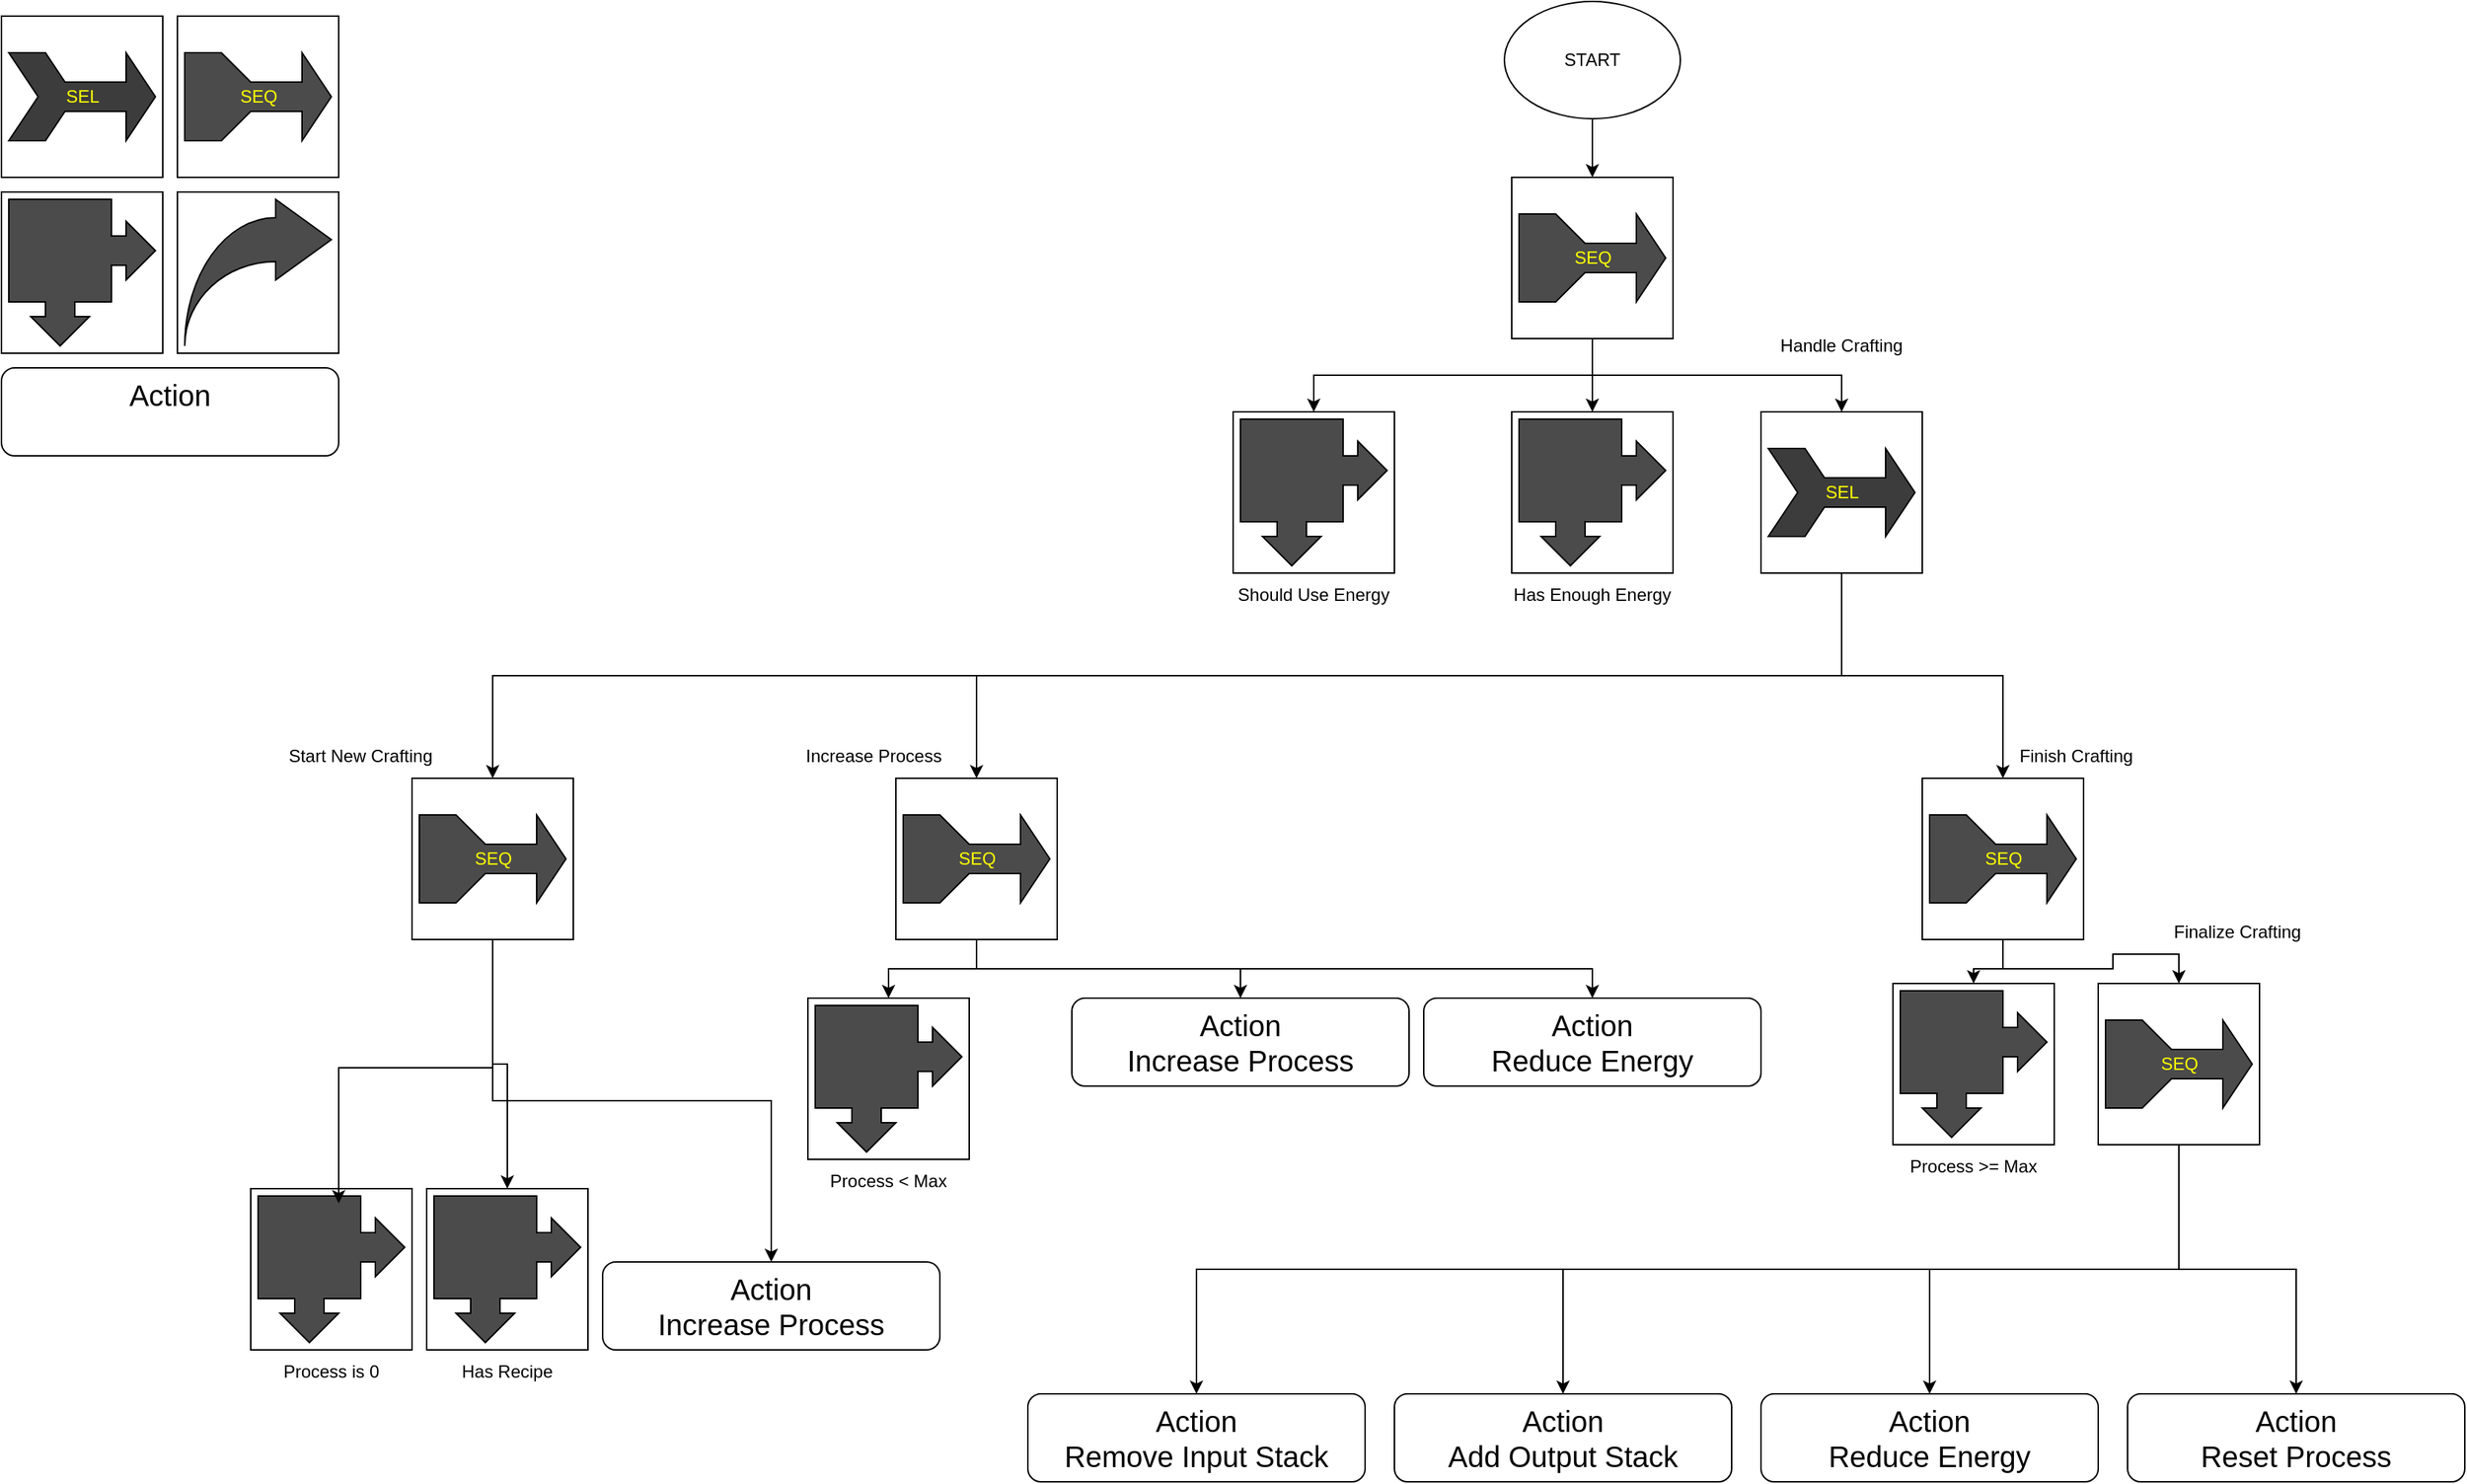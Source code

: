 <mxfile version="26.2.2">
  <diagram name="Page-1" id="Nov4y1p_37BjrdmHnd_-">
    <mxGraphModel dx="2040" dy="1270" grid="1" gridSize="10" guides="1" tooltips="1" connect="1" arrows="1" fold="1" page="1" pageScale="1" pageWidth="1920" pageHeight="1080" math="0" shadow="0">
      <root>
        <mxCell id="0" />
        <mxCell id="1" parent="0" />
        <mxCell id="3YEScGpgQlPYdo0poo50-9" value="" style="group;fontColor=#FFFF00;" vertex="1" connectable="0" parent="1">
          <mxGeometry x="30" y="20" width="110" height="110" as="geometry" />
        </mxCell>
        <mxCell id="3YEScGpgQlPYdo0poo50-7" value="" style="whiteSpace=wrap;html=1;aspect=fixed;" vertex="1" parent="3YEScGpgQlPYdo0poo50-9">
          <mxGeometry width="110" height="110" as="geometry" />
        </mxCell>
        <mxCell id="3YEScGpgQlPYdo0poo50-8" value="&lt;font style=&quot;color: rgb(255, 255, 0);&quot;&gt;SEL&lt;/font&gt;" style="html=1;shadow=0;dashed=0;align=center;verticalAlign=middle;shape=mxgraph.arrows2.tailedNotchedArrow;dy1=10;dx1=20;notch=20;arrowHead=20;dx2=25;dy2=30;fillColor=#3C3C3C;" vertex="1" parent="3YEScGpgQlPYdo0poo50-9">
          <mxGeometry x="5" y="25" width="100" height="60" as="geometry" />
        </mxCell>
        <mxCell id="3YEScGpgQlPYdo0poo50-12" value="" style="group" vertex="1" connectable="0" parent="1">
          <mxGeometry x="1340" y="540" width="110" height="110" as="geometry" />
        </mxCell>
        <mxCell id="3YEScGpgQlPYdo0poo50-1" value="" style="whiteSpace=wrap;html=1;aspect=fixed;" vertex="1" parent="3YEScGpgQlPYdo0poo50-12">
          <mxGeometry width="110" height="110" as="geometry" />
        </mxCell>
        <mxCell id="3YEScGpgQlPYdo0poo50-11" value="&lt;font style=&quot;color: rgb(255, 255, 0);&quot;&gt;SEQ&lt;/font&gt;" style="html=1;shadow=0;dashed=0;align=center;verticalAlign=middle;shape=mxgraph.arrows2.tailedArrow;dy1=10;dx1=20;notch=0;arrowHead=20;dx2=25;dy2=30;fillColor=#4B4B4B;" vertex="1" parent="3YEScGpgQlPYdo0poo50-12">
          <mxGeometry x="5" y="25" width="100" height="60" as="geometry" />
        </mxCell>
        <mxCell id="3YEScGpgQlPYdo0poo50-13" value="" style="group" vertex="1" connectable="0" parent="1">
          <mxGeometry x="870" y="290" width="110" height="110" as="geometry" />
        </mxCell>
        <mxCell id="3YEScGpgQlPYdo0poo50-14" value="" style="whiteSpace=wrap;html=1;aspect=fixed;" vertex="1" parent="3YEScGpgQlPYdo0poo50-13">
          <mxGeometry width="110" height="110" as="geometry" />
        </mxCell>
        <mxCell id="3YEScGpgQlPYdo0poo50-16" value="" style="html=1;shadow=0;dashed=0;align=center;verticalAlign=middle;shape=mxgraph.arrows2.calloutDouble90Arrow;dy1=10;dx1=20;dx2=70;dy2=70;arrowHead=10;fillColor=#4B4B4B;" vertex="1" parent="3YEScGpgQlPYdo0poo50-13">
          <mxGeometry x="5" y="5" width="100" height="100" as="geometry" />
        </mxCell>
        <mxCell id="3YEScGpgQlPYdo0poo50-17" value="Action&lt;div&gt;&lt;br&gt;&lt;/div&gt;" style="rounded=1;whiteSpace=wrap;html=1;fontSize=20;" vertex="1" parent="1">
          <mxGeometry x="30" y="260" width="230" height="60" as="geometry" />
        </mxCell>
        <mxCell id="3YEScGpgQlPYdo0poo50-18" value="" style="group" vertex="1" connectable="0" parent="1">
          <mxGeometry x="150" y="140" width="110" height="110" as="geometry" />
        </mxCell>
        <mxCell id="3YEScGpgQlPYdo0poo50-19" value="" style="whiteSpace=wrap;html=1;aspect=fixed;" vertex="1" parent="3YEScGpgQlPYdo0poo50-18">
          <mxGeometry width="110" height="110" as="geometry" />
        </mxCell>
        <mxCell id="3YEScGpgQlPYdo0poo50-21" value="" style="html=1;shadow=0;dashed=0;align=center;verticalAlign=middle;shape=mxgraph.arrows2.jumpInArrow;dy=15;dx=38;arrowHead=55;fillColor=#4B4B4B;" vertex="1" parent="3YEScGpgQlPYdo0poo50-18">
          <mxGeometry x="5" y="5" width="100" height="100" as="geometry" />
        </mxCell>
        <mxCell id="3YEScGpgQlPYdo0poo50-26" style="edgeStyle=orthogonalEdgeStyle;rounded=0;orthogonalLoop=1;jettySize=auto;html=1;exitX=0.5;exitY=1;exitDx=0;exitDy=0;" edge="1" parent="1" source="3YEScGpgQlPYdo0poo50-22" target="3YEScGpgQlPYdo0poo50-24">
          <mxGeometry relative="1" as="geometry" />
        </mxCell>
        <mxCell id="3YEScGpgQlPYdo0poo50-22" value="START" style="ellipse;whiteSpace=wrap;html=1;" vertex="1" parent="1">
          <mxGeometry x="1055" y="10" width="120" height="80" as="geometry" />
        </mxCell>
        <mxCell id="3YEScGpgQlPYdo0poo50-23" value="" style="group" vertex="1" connectable="0" parent="1">
          <mxGeometry x="1060" y="130" width="110" height="110" as="geometry" />
        </mxCell>
        <mxCell id="3YEScGpgQlPYdo0poo50-24" value="" style="whiteSpace=wrap;html=1;aspect=fixed;" vertex="1" parent="3YEScGpgQlPYdo0poo50-23">
          <mxGeometry width="110" height="110" as="geometry" />
        </mxCell>
        <mxCell id="3YEScGpgQlPYdo0poo50-25" value="&lt;font style=&quot;color: rgb(255, 255, 0);&quot;&gt;SEQ&lt;/font&gt;" style="html=1;shadow=0;dashed=0;align=center;verticalAlign=middle;shape=mxgraph.arrows2.tailedArrow;dy1=10;dx1=20;notch=0;arrowHead=20;dx2=25;dy2=30;fillColor=#4B4B4B;" vertex="1" parent="3YEScGpgQlPYdo0poo50-23">
          <mxGeometry x="5" y="25" width="100" height="60" as="geometry" />
        </mxCell>
        <mxCell id="3YEScGpgQlPYdo0poo50-27" style="edgeStyle=orthogonalEdgeStyle;rounded=0;orthogonalLoop=1;jettySize=auto;html=1;exitX=0.5;exitY=1;exitDx=0;exitDy=0;" edge="1" parent="1" source="3YEScGpgQlPYdo0poo50-24" target="3YEScGpgQlPYdo0poo50-14">
          <mxGeometry relative="1" as="geometry" />
        </mxCell>
        <mxCell id="3YEScGpgQlPYdo0poo50-29" value="Should Use Energy" style="text;html=1;align=center;verticalAlign=middle;whiteSpace=wrap;rounded=0;" vertex="1" parent="1">
          <mxGeometry x="870" y="400" width="110" height="30" as="geometry" />
        </mxCell>
        <mxCell id="3YEScGpgQlPYdo0poo50-30" value="" style="group" vertex="1" connectable="0" parent="1">
          <mxGeometry x="30" y="140" width="110" height="110" as="geometry" />
        </mxCell>
        <mxCell id="3YEScGpgQlPYdo0poo50-31" value="" style="whiteSpace=wrap;html=1;aspect=fixed;" vertex="1" parent="3YEScGpgQlPYdo0poo50-30">
          <mxGeometry width="110" height="110" as="geometry" />
        </mxCell>
        <mxCell id="3YEScGpgQlPYdo0poo50-32" value="" style="html=1;shadow=0;dashed=0;align=center;verticalAlign=middle;shape=mxgraph.arrows2.calloutDouble90Arrow;dy1=10;dx1=20;dx2=70;dy2=70;arrowHead=10;fillColor=#4B4B4B;" vertex="1" parent="3YEScGpgQlPYdo0poo50-30">
          <mxGeometry x="5" y="5" width="100" height="100" as="geometry" />
        </mxCell>
        <mxCell id="3YEScGpgQlPYdo0poo50-33" value="" style="group" vertex="1" connectable="0" parent="1">
          <mxGeometry x="1060" y="290" width="110" height="110" as="geometry" />
        </mxCell>
        <mxCell id="3YEScGpgQlPYdo0poo50-34" value="" style="whiteSpace=wrap;html=1;aspect=fixed;" vertex="1" parent="3YEScGpgQlPYdo0poo50-33">
          <mxGeometry width="110" height="110" as="geometry" />
        </mxCell>
        <mxCell id="3YEScGpgQlPYdo0poo50-35" value="" style="html=1;shadow=0;dashed=0;align=center;verticalAlign=middle;shape=mxgraph.arrows2.calloutDouble90Arrow;dy1=10;dx1=20;dx2=70;dy2=70;arrowHead=10;fillColor=#4B4B4B;" vertex="1" parent="3YEScGpgQlPYdo0poo50-33">
          <mxGeometry x="5" y="5" width="100" height="100" as="geometry" />
        </mxCell>
        <mxCell id="3YEScGpgQlPYdo0poo50-36" style="edgeStyle=orthogonalEdgeStyle;rounded=0;orthogonalLoop=1;jettySize=auto;html=1;exitX=0.5;exitY=1;exitDx=0;exitDy=0;entryX=0.5;entryY=0;entryDx=0;entryDy=0;" edge="1" parent="1" source="3YEScGpgQlPYdo0poo50-24" target="3YEScGpgQlPYdo0poo50-34">
          <mxGeometry relative="1" as="geometry" />
        </mxCell>
        <mxCell id="3YEScGpgQlPYdo0poo50-37" value="Has Enough Energy" style="text;html=1;align=center;verticalAlign=middle;whiteSpace=wrap;rounded=0;" vertex="1" parent="1">
          <mxGeometry x="1060" y="400" width="110" height="30" as="geometry" />
        </mxCell>
        <mxCell id="3YEScGpgQlPYdo0poo50-42" value="Handle Crafting" style="text;html=1;align=center;verticalAlign=middle;whiteSpace=wrap;rounded=0;" vertex="1" parent="1">
          <mxGeometry x="1230" y="230" width="110" height="30" as="geometry" />
        </mxCell>
        <mxCell id="3YEScGpgQlPYdo0poo50-43" value="" style="group;fontColor=#FFFF00;" vertex="1" connectable="0" parent="1">
          <mxGeometry x="1230" y="290" width="110" height="110" as="geometry" />
        </mxCell>
        <mxCell id="3YEScGpgQlPYdo0poo50-44" value="" style="whiteSpace=wrap;html=1;aspect=fixed;" vertex="1" parent="3YEScGpgQlPYdo0poo50-43">
          <mxGeometry width="110" height="110" as="geometry" />
        </mxCell>
        <mxCell id="3YEScGpgQlPYdo0poo50-45" value="&lt;font style=&quot;color: rgb(255, 255, 0);&quot;&gt;SEL&lt;/font&gt;" style="html=1;shadow=0;dashed=0;align=center;verticalAlign=middle;shape=mxgraph.arrows2.tailedNotchedArrow;dy1=10;dx1=20;notch=20;arrowHead=20;dx2=25;dy2=30;fillColor=#3C3C3C;" vertex="1" parent="3YEScGpgQlPYdo0poo50-43">
          <mxGeometry x="5" y="25" width="100" height="60" as="geometry" />
        </mxCell>
        <mxCell id="3YEScGpgQlPYdo0poo50-46" style="edgeStyle=orthogonalEdgeStyle;rounded=0;orthogonalLoop=1;jettySize=auto;html=1;exitX=0.5;exitY=1;exitDx=0;exitDy=0;" edge="1" parent="1" source="3YEScGpgQlPYdo0poo50-24" target="3YEScGpgQlPYdo0poo50-44">
          <mxGeometry relative="1" as="geometry" />
        </mxCell>
        <mxCell id="3YEScGpgQlPYdo0poo50-47" value="Finish Crafting" style="text;html=1;align=center;verticalAlign=middle;whiteSpace=wrap;rounded=0;" vertex="1" parent="1">
          <mxGeometry x="1390" y="510" width="110" height="30" as="geometry" />
        </mxCell>
        <mxCell id="3YEScGpgQlPYdo0poo50-48" value="" style="group" vertex="1" connectable="0" parent="1">
          <mxGeometry x="310" y="540" width="110" height="110" as="geometry" />
        </mxCell>
        <mxCell id="3YEScGpgQlPYdo0poo50-49" value="" style="whiteSpace=wrap;html=1;aspect=fixed;" vertex="1" parent="3YEScGpgQlPYdo0poo50-48">
          <mxGeometry width="110" height="110" as="geometry" />
        </mxCell>
        <mxCell id="3YEScGpgQlPYdo0poo50-50" value="&lt;font style=&quot;color: rgb(255, 255, 0);&quot;&gt;SEQ&lt;/font&gt;" style="html=1;shadow=0;dashed=0;align=center;verticalAlign=middle;shape=mxgraph.arrows2.tailedArrow;dy1=10;dx1=20;notch=0;arrowHead=20;dx2=25;dy2=30;fillColor=#4B4B4B;" vertex="1" parent="3YEScGpgQlPYdo0poo50-48">
          <mxGeometry x="5" y="25" width="100" height="60" as="geometry" />
        </mxCell>
        <mxCell id="3YEScGpgQlPYdo0poo50-51" value="Start New Crafting" style="text;html=1;align=center;verticalAlign=middle;whiteSpace=wrap;rounded=0;" vertex="1" parent="1">
          <mxGeometry x="220" y="510" width="110" height="30" as="geometry" />
        </mxCell>
        <mxCell id="3YEScGpgQlPYdo0poo50-52" value="" style="group" vertex="1" connectable="0" parent="1">
          <mxGeometry x="150" y="20" width="110" height="110" as="geometry" />
        </mxCell>
        <mxCell id="3YEScGpgQlPYdo0poo50-53" value="" style="whiteSpace=wrap;html=1;aspect=fixed;" vertex="1" parent="3YEScGpgQlPYdo0poo50-52">
          <mxGeometry width="110" height="110" as="geometry" />
        </mxCell>
        <mxCell id="3YEScGpgQlPYdo0poo50-54" value="&lt;font style=&quot;color: rgb(255, 255, 0);&quot;&gt;SEQ&lt;/font&gt;" style="html=1;shadow=0;dashed=0;align=center;verticalAlign=middle;shape=mxgraph.arrows2.tailedArrow;dy1=10;dx1=20;notch=0;arrowHead=20;dx2=25;dy2=30;fillColor=#4B4B4B;" vertex="1" parent="3YEScGpgQlPYdo0poo50-52">
          <mxGeometry x="5" y="25" width="100" height="60" as="geometry" />
        </mxCell>
        <mxCell id="3YEScGpgQlPYdo0poo50-55" value="" style="group" vertex="1" connectable="0" parent="1">
          <mxGeometry x="640" y="540" width="110" height="110" as="geometry" />
        </mxCell>
        <mxCell id="3YEScGpgQlPYdo0poo50-56" value="" style="whiteSpace=wrap;html=1;aspect=fixed;" vertex="1" parent="3YEScGpgQlPYdo0poo50-55">
          <mxGeometry width="110" height="110" as="geometry" />
        </mxCell>
        <mxCell id="3YEScGpgQlPYdo0poo50-57" value="&lt;font style=&quot;color: rgb(255, 255, 0);&quot;&gt;SEQ&lt;/font&gt;" style="html=1;shadow=0;dashed=0;align=center;verticalAlign=middle;shape=mxgraph.arrows2.tailedArrow;dy1=10;dx1=20;notch=0;arrowHead=20;dx2=25;dy2=30;fillColor=#4B4B4B;" vertex="1" parent="3YEScGpgQlPYdo0poo50-55">
          <mxGeometry x="5" y="25" width="100" height="60" as="geometry" />
        </mxCell>
        <mxCell id="3YEScGpgQlPYdo0poo50-58" value="Increase Process" style="text;html=1;align=center;verticalAlign=middle;whiteSpace=wrap;rounded=0;" vertex="1" parent="1">
          <mxGeometry x="570" y="510" width="110" height="30" as="geometry" />
        </mxCell>
        <mxCell id="3YEScGpgQlPYdo0poo50-59" style="edgeStyle=orthogonalEdgeStyle;rounded=0;orthogonalLoop=1;jettySize=auto;html=1;exitX=0.5;exitY=1;exitDx=0;exitDy=0;" edge="1" parent="1" source="3YEScGpgQlPYdo0poo50-44" target="3YEScGpgQlPYdo0poo50-49">
          <mxGeometry relative="1" as="geometry" />
        </mxCell>
        <mxCell id="3YEScGpgQlPYdo0poo50-60" style="edgeStyle=orthogonalEdgeStyle;rounded=0;orthogonalLoop=1;jettySize=auto;html=1;exitX=0.5;exitY=1;exitDx=0;exitDy=0;" edge="1" parent="1" source="3YEScGpgQlPYdo0poo50-44" target="3YEScGpgQlPYdo0poo50-56">
          <mxGeometry relative="1" as="geometry" />
        </mxCell>
        <mxCell id="3YEScGpgQlPYdo0poo50-61" style="edgeStyle=orthogonalEdgeStyle;rounded=0;orthogonalLoop=1;jettySize=auto;html=1;exitX=0.5;exitY=1;exitDx=0;exitDy=0;" edge="1" parent="1" source="3YEScGpgQlPYdo0poo50-44" target="3YEScGpgQlPYdo0poo50-1">
          <mxGeometry relative="1" as="geometry" />
        </mxCell>
        <mxCell id="3YEScGpgQlPYdo0poo50-62" value="" style="group" vertex="1" connectable="0" parent="1">
          <mxGeometry x="200" y="820" width="110" height="110" as="geometry" />
        </mxCell>
        <mxCell id="3YEScGpgQlPYdo0poo50-63" value="" style="whiteSpace=wrap;html=1;aspect=fixed;" vertex="1" parent="3YEScGpgQlPYdo0poo50-62">
          <mxGeometry width="110" height="110" as="geometry" />
        </mxCell>
        <mxCell id="3YEScGpgQlPYdo0poo50-64" value="" style="html=1;shadow=0;dashed=0;align=center;verticalAlign=middle;shape=mxgraph.arrows2.calloutDouble90Arrow;dy1=10;dx1=20;dx2=70;dy2=70;arrowHead=10;fillColor=#4B4B4B;" vertex="1" parent="3YEScGpgQlPYdo0poo50-62">
          <mxGeometry x="5" y="5" width="100" height="100" as="geometry" />
        </mxCell>
        <mxCell id="3YEScGpgQlPYdo0poo50-65" value="Process is 0" style="text;html=1;align=center;verticalAlign=middle;whiteSpace=wrap;rounded=0;" vertex="1" parent="1">
          <mxGeometry x="200" y="930" width="110" height="30" as="geometry" />
        </mxCell>
        <mxCell id="3YEScGpgQlPYdo0poo50-66" value="" style="group" vertex="1" connectable="0" parent="1">
          <mxGeometry x="320" y="820" width="110" height="110" as="geometry" />
        </mxCell>
        <mxCell id="3YEScGpgQlPYdo0poo50-67" value="" style="whiteSpace=wrap;html=1;aspect=fixed;" vertex="1" parent="3YEScGpgQlPYdo0poo50-66">
          <mxGeometry width="110" height="110" as="geometry" />
        </mxCell>
        <mxCell id="3YEScGpgQlPYdo0poo50-68" value="" style="html=1;shadow=0;dashed=0;align=center;verticalAlign=middle;shape=mxgraph.arrows2.calloutDouble90Arrow;dy1=10;dx1=20;dx2=70;dy2=70;arrowHead=10;fillColor=#4B4B4B;" vertex="1" parent="3YEScGpgQlPYdo0poo50-66">
          <mxGeometry x="5" y="5" width="100" height="100" as="geometry" />
        </mxCell>
        <mxCell id="3YEScGpgQlPYdo0poo50-69" value="Has Recipe" style="text;html=1;align=center;verticalAlign=middle;whiteSpace=wrap;rounded=0;" vertex="1" parent="1">
          <mxGeometry x="320" y="930" width="110" height="30" as="geometry" />
        </mxCell>
        <mxCell id="3YEScGpgQlPYdo0poo50-70" style="edgeStyle=orthogonalEdgeStyle;rounded=0;orthogonalLoop=1;jettySize=auto;html=1;exitX=0.5;exitY=1;exitDx=0;exitDy=0;entryX=0.55;entryY=0.05;entryDx=0;entryDy=0;entryPerimeter=0;" edge="1" parent="1" source="3YEScGpgQlPYdo0poo50-49" target="3YEScGpgQlPYdo0poo50-64">
          <mxGeometry relative="1" as="geometry" />
        </mxCell>
        <mxCell id="3YEScGpgQlPYdo0poo50-71" style="edgeStyle=orthogonalEdgeStyle;rounded=0;orthogonalLoop=1;jettySize=auto;html=1;exitX=0.5;exitY=1;exitDx=0;exitDy=0;entryX=0.5;entryY=0;entryDx=0;entryDy=0;" edge="1" parent="1" source="3YEScGpgQlPYdo0poo50-49" target="3YEScGpgQlPYdo0poo50-67">
          <mxGeometry relative="1" as="geometry" />
        </mxCell>
        <mxCell id="3YEScGpgQlPYdo0poo50-72" value="Action&lt;div&gt;Increase Process&lt;/div&gt;" style="rounded=1;whiteSpace=wrap;html=1;fontSize=20;" vertex="1" parent="1">
          <mxGeometry x="440" y="870" width="230" height="60" as="geometry" />
        </mxCell>
        <mxCell id="3YEScGpgQlPYdo0poo50-73" style="edgeStyle=orthogonalEdgeStyle;rounded=0;orthogonalLoop=1;jettySize=auto;html=1;exitX=0.5;exitY=1;exitDx=0;exitDy=0;" edge="1" parent="1" source="3YEScGpgQlPYdo0poo50-49" target="3YEScGpgQlPYdo0poo50-72">
          <mxGeometry relative="1" as="geometry" />
        </mxCell>
        <mxCell id="3YEScGpgQlPYdo0poo50-74" value="Action&lt;div&gt;Increase Process&lt;/div&gt;" style="rounded=1;whiteSpace=wrap;html=1;fontSize=20;" vertex="1" parent="1">
          <mxGeometry x="760" y="690" width="230" height="60" as="geometry" />
        </mxCell>
        <mxCell id="3YEScGpgQlPYdo0poo50-75" value="" style="group" vertex="1" connectable="0" parent="1">
          <mxGeometry x="580" y="690" width="110" height="110" as="geometry" />
        </mxCell>
        <mxCell id="3YEScGpgQlPYdo0poo50-76" value="" style="whiteSpace=wrap;html=1;aspect=fixed;" vertex="1" parent="3YEScGpgQlPYdo0poo50-75">
          <mxGeometry width="110" height="110" as="geometry" />
        </mxCell>
        <mxCell id="3YEScGpgQlPYdo0poo50-77" value="" style="html=1;shadow=0;dashed=0;align=center;verticalAlign=middle;shape=mxgraph.arrows2.calloutDouble90Arrow;dy1=10;dx1=20;dx2=70;dy2=70;arrowHead=10;fillColor=#4B4B4B;" vertex="1" parent="3YEScGpgQlPYdo0poo50-75">
          <mxGeometry x="5" y="5" width="100" height="100" as="geometry" />
        </mxCell>
        <mxCell id="3YEScGpgQlPYdo0poo50-78" style="edgeStyle=orthogonalEdgeStyle;rounded=0;orthogonalLoop=1;jettySize=auto;html=1;exitX=0.5;exitY=1;exitDx=0;exitDy=0;entryX=0.5;entryY=0;entryDx=0;entryDy=0;" edge="1" parent="1" source="3YEScGpgQlPYdo0poo50-56" target="3YEScGpgQlPYdo0poo50-76">
          <mxGeometry relative="1" as="geometry" />
        </mxCell>
        <mxCell id="3YEScGpgQlPYdo0poo50-79" style="edgeStyle=orthogonalEdgeStyle;rounded=0;orthogonalLoop=1;jettySize=auto;html=1;exitX=0.5;exitY=1;exitDx=0;exitDy=0;" edge="1" parent="1" source="3YEScGpgQlPYdo0poo50-56" target="3YEScGpgQlPYdo0poo50-74">
          <mxGeometry relative="1" as="geometry" />
        </mxCell>
        <mxCell id="3YEScGpgQlPYdo0poo50-80" value="Process &amp;gt;= Max" style="text;html=1;align=center;verticalAlign=middle;whiteSpace=wrap;rounded=0;" vertex="1" parent="1">
          <mxGeometry x="1320" y="790" width="110" height="30" as="geometry" />
        </mxCell>
        <mxCell id="3YEScGpgQlPYdo0poo50-81" value="" style="group" vertex="1" connectable="0" parent="1">
          <mxGeometry x="1320" y="680" width="110" height="110" as="geometry" />
        </mxCell>
        <mxCell id="3YEScGpgQlPYdo0poo50-82" value="" style="whiteSpace=wrap;html=1;aspect=fixed;" vertex="1" parent="3YEScGpgQlPYdo0poo50-81">
          <mxGeometry width="110" height="110" as="geometry" />
        </mxCell>
        <mxCell id="3YEScGpgQlPYdo0poo50-83" value="" style="html=1;shadow=0;dashed=0;align=center;verticalAlign=middle;shape=mxgraph.arrows2.calloutDouble90Arrow;dy1=10;dx1=20;dx2=70;dy2=70;arrowHead=10;fillColor=#4B4B4B;" vertex="1" parent="3YEScGpgQlPYdo0poo50-81">
          <mxGeometry x="5" y="5" width="100" height="100" as="geometry" />
        </mxCell>
        <mxCell id="3YEScGpgQlPYdo0poo50-84" value="" style="group" vertex="1" connectable="0" parent="1">
          <mxGeometry x="1460" y="680" width="110" height="110" as="geometry" />
        </mxCell>
        <mxCell id="3YEScGpgQlPYdo0poo50-85" value="" style="whiteSpace=wrap;html=1;aspect=fixed;" vertex="1" parent="3YEScGpgQlPYdo0poo50-84">
          <mxGeometry width="110" height="110" as="geometry" />
        </mxCell>
        <mxCell id="3YEScGpgQlPYdo0poo50-86" value="&lt;font style=&quot;color: rgb(255, 255, 0);&quot;&gt;SEQ&lt;/font&gt;" style="html=1;shadow=0;dashed=0;align=center;verticalAlign=middle;shape=mxgraph.arrows2.tailedArrow;dy1=10;dx1=20;notch=0;arrowHead=20;dx2=25;dy2=30;fillColor=#4B4B4B;" vertex="1" parent="3YEScGpgQlPYdo0poo50-84">
          <mxGeometry x="5" y="25" width="100" height="60" as="geometry" />
        </mxCell>
        <mxCell id="3YEScGpgQlPYdo0poo50-87" style="edgeStyle=orthogonalEdgeStyle;rounded=0;orthogonalLoop=1;jettySize=auto;html=1;exitX=0.5;exitY=1;exitDx=0;exitDy=0;" edge="1" parent="1" source="3YEScGpgQlPYdo0poo50-1" target="3YEScGpgQlPYdo0poo50-82">
          <mxGeometry relative="1" as="geometry" />
        </mxCell>
        <mxCell id="3YEScGpgQlPYdo0poo50-88" style="edgeStyle=orthogonalEdgeStyle;rounded=0;orthogonalLoop=1;jettySize=auto;html=1;exitX=0.5;exitY=1;exitDx=0;exitDy=0;" edge="1" parent="1" source="3YEScGpgQlPYdo0poo50-1" target="3YEScGpgQlPYdo0poo50-85">
          <mxGeometry relative="1" as="geometry" />
        </mxCell>
        <mxCell id="3YEScGpgQlPYdo0poo50-89" value="Finalize Crafting" style="text;html=1;align=center;verticalAlign=middle;whiteSpace=wrap;rounded=0;" vertex="1" parent="1">
          <mxGeometry x="1500" y="630" width="110" height="30" as="geometry" />
        </mxCell>
        <mxCell id="3YEScGpgQlPYdo0poo50-90" value="Action&lt;div&gt;Remove Input Stack&lt;/div&gt;" style="rounded=1;whiteSpace=wrap;html=1;fontSize=20;" vertex="1" parent="1">
          <mxGeometry x="730" y="960" width="230" height="60" as="geometry" />
        </mxCell>
        <mxCell id="3YEScGpgQlPYdo0poo50-91" style="edgeStyle=orthogonalEdgeStyle;rounded=0;orthogonalLoop=1;jettySize=auto;html=1;exitX=0.5;exitY=1;exitDx=0;exitDy=0;" edge="1" parent="1" source="3YEScGpgQlPYdo0poo50-85" target="3YEScGpgQlPYdo0poo50-90">
          <mxGeometry relative="1" as="geometry" />
        </mxCell>
        <mxCell id="3YEScGpgQlPYdo0poo50-92" value="Action&lt;div&gt;Add Output Stack&lt;/div&gt;" style="rounded=1;whiteSpace=wrap;html=1;fontSize=20;" vertex="1" parent="1">
          <mxGeometry x="980" y="960" width="230" height="60" as="geometry" />
        </mxCell>
        <mxCell id="3YEScGpgQlPYdo0poo50-93" value="Action&lt;div&gt;Reduce Energy&lt;/div&gt;" style="rounded=1;whiteSpace=wrap;html=1;fontSize=20;" vertex="1" parent="1">
          <mxGeometry x="1230" y="960" width="230" height="60" as="geometry" />
        </mxCell>
        <mxCell id="3YEScGpgQlPYdo0poo50-94" value="Action&lt;div&gt;Reset Process&lt;/div&gt;" style="rounded=1;whiteSpace=wrap;html=1;fontSize=20;" vertex="1" parent="1">
          <mxGeometry x="1480" y="960" width="230" height="60" as="geometry" />
        </mxCell>
        <mxCell id="3YEScGpgQlPYdo0poo50-95" value="Process &amp;lt; Max" style="text;html=1;align=center;verticalAlign=middle;whiteSpace=wrap;rounded=0;" vertex="1" parent="1">
          <mxGeometry x="580" y="800" width="110" height="30" as="geometry" />
        </mxCell>
        <mxCell id="3YEScGpgQlPYdo0poo50-96" value="Action&lt;div&gt;Reduce Energy&lt;/div&gt;" style="rounded=1;whiteSpace=wrap;html=1;fontSize=20;" vertex="1" parent="1">
          <mxGeometry x="1000" y="690" width="230" height="60" as="geometry" />
        </mxCell>
        <mxCell id="3YEScGpgQlPYdo0poo50-97" style="edgeStyle=orthogonalEdgeStyle;rounded=0;orthogonalLoop=1;jettySize=auto;html=1;exitX=0.5;exitY=1;exitDx=0;exitDy=0;" edge="1" parent="1" source="3YEScGpgQlPYdo0poo50-56" target="3YEScGpgQlPYdo0poo50-96">
          <mxGeometry relative="1" as="geometry" />
        </mxCell>
        <mxCell id="3YEScGpgQlPYdo0poo50-98" style="edgeStyle=orthogonalEdgeStyle;rounded=0;orthogonalLoop=1;jettySize=auto;html=1;exitX=0.5;exitY=1;exitDx=0;exitDy=0;" edge="1" parent="1" source="3YEScGpgQlPYdo0poo50-85" target="3YEScGpgQlPYdo0poo50-92">
          <mxGeometry relative="1" as="geometry" />
        </mxCell>
        <mxCell id="3YEScGpgQlPYdo0poo50-99" style="edgeStyle=orthogonalEdgeStyle;rounded=0;orthogonalLoop=1;jettySize=auto;html=1;exitX=0.5;exitY=1;exitDx=0;exitDy=0;" edge="1" parent="1" source="3YEScGpgQlPYdo0poo50-85" target="3YEScGpgQlPYdo0poo50-93">
          <mxGeometry relative="1" as="geometry" />
        </mxCell>
        <mxCell id="3YEScGpgQlPYdo0poo50-100" style="edgeStyle=orthogonalEdgeStyle;rounded=0;orthogonalLoop=1;jettySize=auto;html=1;exitX=0.5;exitY=1;exitDx=0;exitDy=0;" edge="1" parent="1" source="3YEScGpgQlPYdo0poo50-85" target="3YEScGpgQlPYdo0poo50-94">
          <mxGeometry relative="1" as="geometry" />
        </mxCell>
      </root>
    </mxGraphModel>
  </diagram>
</mxfile>
